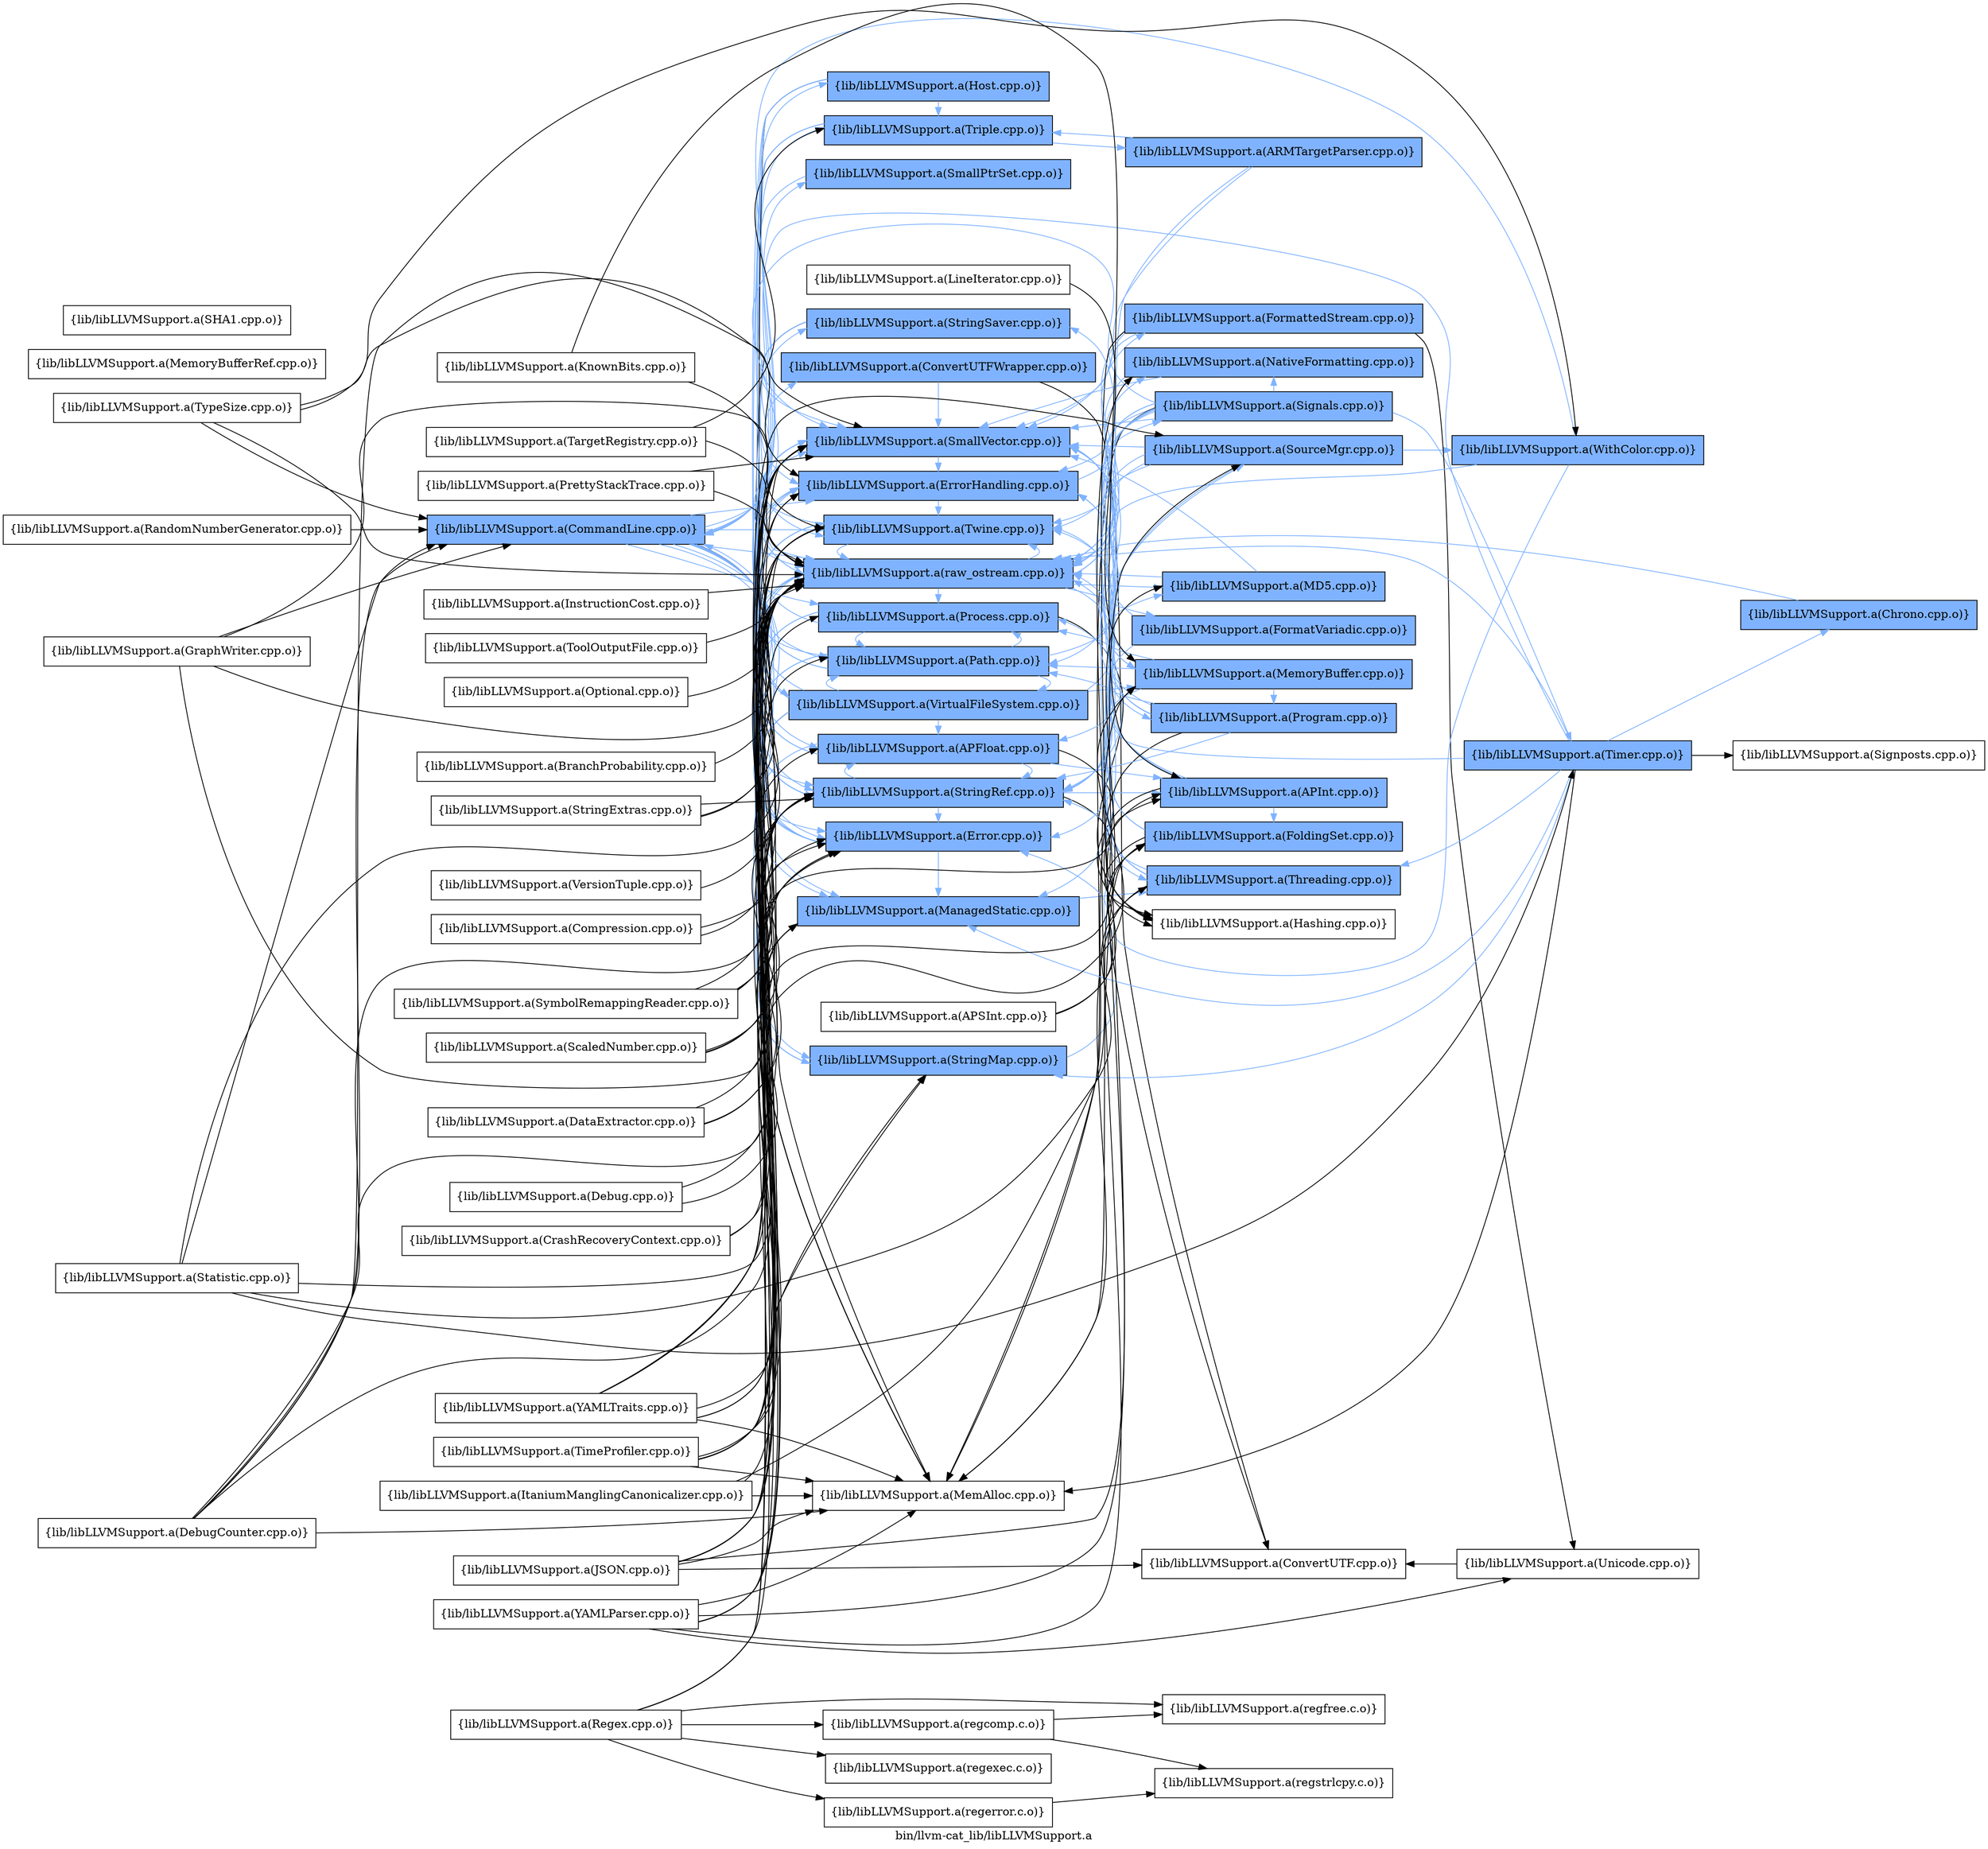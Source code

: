 digraph "bin/llvm-cat_lib/libLLVMSupport.a" {
	label="bin/llvm-cat_lib/libLLVMSupport.a";
	rankdir=LR;
	{ rank=same; Node0x555a50f33168;  }
	{ rank=same; Node0x555a50f35698; Node0x555a50f33618; Node0x555a50f31598; Node0x555a50f31868; Node0x555a50f33b18; Node0x555a50f34c98; Node0x555a50f34798; Node0x555a50f34f18; Node0x555a50f2c778; Node0x555a50f2d3f8; Node0x555a50f2d538; Node0x555a50f32218; Node0x555a50f310e8; Node0x555a50f34c48; Node0x555a50f30058; Node0x555a50f2d588; Node0x555a50f2e1b8; Node0x555a50f2e5c8;  }
	{ rank=same; Node0x555a50f34ba8; Node0x555a50f35dc8; Node0x555a50f32e98; Node0x555a50f30cd8; Node0x555a50f2d0d8; Node0x555a50f31048; Node0x555a50f31ae8; Node0x555a50f32c18; Node0x555a50f35648; Node0x555a50f30378; Node0x555a50f300f8; Node0x555a50f33028; Node0x555a50f31b38; Node0x555a50f2ccc8;  }
	{ rank=same; Node0x555a50f333e8; Node0x555a50f345b8; Node0x555a50f35328;  }
	{ rank=same; Node0x555a50f33168;  }
	{ rank=same; Node0x555a50f35698; Node0x555a50f33618; Node0x555a50f31598; Node0x555a50f31868; Node0x555a50f33b18; Node0x555a50f34c98; Node0x555a50f34798; Node0x555a50f34f18; Node0x555a50f2c778; Node0x555a50f2d3f8; Node0x555a50f2d538; Node0x555a50f32218; Node0x555a50f310e8; Node0x555a50f34c48; Node0x555a50f30058; Node0x555a50f2d588; Node0x555a50f2e1b8; Node0x555a50f2e5c8;  }
	{ rank=same; Node0x555a50f34ba8; Node0x555a50f35dc8; Node0x555a50f32e98; Node0x555a50f30cd8; Node0x555a50f2d0d8; Node0x555a50f31048; Node0x555a50f31ae8; Node0x555a50f32c18; Node0x555a50f35648; Node0x555a50f30378; Node0x555a50f300f8; Node0x555a50f33028; Node0x555a50f31b38; Node0x555a50f2ccc8;  }
	{ rank=same; Node0x555a50f333e8; Node0x555a50f345b8; Node0x555a50f35328;  }

	Node0x555a50f33168 [shape=record,shape=box,group=1,style=filled,fillcolor="0.600000 0.5 1",label="{lib/libLLVMSupport.a(CommandLine.cpp.o)}"];
	Node0x555a50f33168 -> Node0x555a50f35698[color="0.600000 0.5 1"];
	Node0x555a50f33168 -> Node0x555a50f33618[color="0.600000 0.5 1"];
	Node0x555a50f33168 -> Node0x555a50f31598[color="0.600000 0.5 1"];
	Node0x555a50f33168 -> Node0x555a50f31868[color="0.600000 0.5 1"];
	Node0x555a50f33168 -> Node0x555a50f33b18[color="0.600000 0.5 1"];
	Node0x555a50f33168 -> Node0x555a50f34c98;
	Node0x555a50f33168 -> Node0x555a50f34798[color="0.600000 0.5 1"];
	Node0x555a50f33168 -> Node0x555a50f34f18[color="0.600000 0.5 1"];
	Node0x555a50f33168 -> Node0x555a50f2c778[color="0.600000 0.5 1"];
	Node0x555a50f33168 -> Node0x555a50f2d3f8[color="0.600000 0.5 1"];
	Node0x555a50f33168 -> Node0x555a50f2d538[color="0.600000 0.5 1"];
	Node0x555a50f33168 -> Node0x555a50f32218[color="0.600000 0.5 1"];
	Node0x555a50f33168 -> Node0x555a50f310e8[color="0.600000 0.5 1"];
	Node0x555a50f33168 -> Node0x555a50f34c48[color="0.600000 0.5 1"];
	Node0x555a50f33168 -> Node0x555a50f30058[color="0.600000 0.5 1"];
	Node0x555a50f33168 -> Node0x555a50f2d588[color="0.600000 0.5 1"];
	Node0x555a50f33168 -> Node0x555a50f2e1b8[color="0.600000 0.5 1"];
	Node0x555a50f33168 -> Node0x555a50f2e5c8[color="0.600000 0.5 1"];
	Node0x555a50f31598 [shape=record,shape=box,group=1,style=filled,fillcolor="0.600000 0.5 1",label="{lib/libLLVMSupport.a(Error.cpp.o)}"];
	Node0x555a50f31598 -> Node0x555a50f31868[color="0.600000 0.5 1"];
	Node0x555a50f31598 -> Node0x555a50f33b18[color="0.600000 0.5 1"];
	Node0x555a50f31598 -> Node0x555a50f34f18[color="0.600000 0.5 1"];
	Node0x555a50f31598 -> Node0x555a50f310e8[color="0.600000 0.5 1"];
	Node0x555a50f31598 -> Node0x555a50f30058[color="0.600000 0.5 1"];
	Node0x555a50f33b18 [shape=record,shape=box,group=1,style=filled,fillcolor="0.600000 0.5 1",label="{lib/libLLVMSupport.a(ManagedStatic.cpp.o)}"];
	Node0x555a50f33b18 -> Node0x555a50f2d0d8[color="0.600000 0.5 1"];
	Node0x555a50f34c98 [shape=record,shape=box,group=0,label="{lib/libLLVMSupport.a(MemAlloc.cpp.o)}"];
	Node0x555a50f32c18 [shape=record,shape=box,group=1,style=filled,fillcolor="0.600000 0.5 1",label="{lib/libLLVMSupport.a(MemoryBuffer.cpp.o)}"];
	Node0x555a50f32c18 -> Node0x555a50f35698[color="0.600000 0.5 1"];
	Node0x555a50f32c18 -> Node0x555a50f31598[color="0.600000 0.5 1"];
	Node0x555a50f32c18 -> Node0x555a50f34f18[color="0.600000 0.5 1"];
	Node0x555a50f32c18 -> Node0x555a50f310e8[color="0.600000 0.5 1"];
	Node0x555a50f32c18 -> Node0x555a50f2e1b8[color="0.600000 0.5 1"];
	Node0x555a50f32c18 -> Node0x555a50f2e5c8[color="0.600000 0.5 1"];
	Node0x555a50f32c18 -> Node0x555a50f2ccc8[color="0.600000 0.5 1"];
	Node0x555a50f32948 [shape=record,shape=box,group=0,label="{lib/libLLVMSupport.a(MemoryBufferRef.cpp.o)}"];
	Node0x555a50f34f18 [shape=record,shape=box,group=1,style=filled,fillcolor="0.600000 0.5 1",label="{lib/libLLVMSupport.a(SmallVector.cpp.o)}"];
	Node0x555a50f34f18 -> Node0x555a50f31868[color="0.600000 0.5 1"];
	Node0x555a50f35648 [shape=record,shape=box,group=1,style=filled,fillcolor="0.600000 0.5 1",label="{lib/libLLVMSupport.a(SourceMgr.cpp.o)}"];
	Node0x555a50f35648 -> Node0x555a50f32c18[color="0.600000 0.5 1"];
	Node0x555a50f35648 -> Node0x555a50f34f18[color="0.600000 0.5 1"];
	Node0x555a50f35648 -> Node0x555a50f2d538[color="0.600000 0.5 1"];
	Node0x555a50f35648 -> Node0x555a50f310e8[color="0.600000 0.5 1"];
	Node0x555a50f35648 -> Node0x555a50f345b8[color="0.600000 0.5 1"];
	Node0x555a50f35648 -> Node0x555a50f30058[color="0.600000 0.5 1"];
	Node0x555a50f30058 [shape=record,shape=box,group=1,style=filled,fillcolor="0.600000 0.5 1",label="{lib/libLLVMSupport.a(raw_ostream.cpp.o)}"];
	Node0x555a50f30058 -> Node0x555a50f31598[color="0.600000 0.5 1"];
	Node0x555a50f30058 -> Node0x555a50f31868[color="0.600000 0.5 1"];
	Node0x555a50f30058 -> Node0x555a50f30378[color="0.600000 0.5 1"];
	Node0x555a50f30058 -> Node0x555a50f300f8[color="0.600000 0.5 1"];
	Node0x555a50f30058 -> Node0x555a50f33028[color="0.600000 0.5 1"];
	Node0x555a50f30058 -> Node0x555a50f31b38[color="0.600000 0.5 1"];
	Node0x555a50f30058 -> Node0x555a50f34f18[color="0.600000 0.5 1"];
	Node0x555a50f30058 -> Node0x555a50f310e8[color="0.600000 0.5 1"];
	Node0x555a50f30058 -> Node0x555a50f2e1b8[color="0.600000 0.5 1"];
	Node0x555a50f30058 -> Node0x555a50f2e5c8[color="0.600000 0.5 1"];
	Node0x555a50f30058 -> Node0x555a50f2ccc8[color="0.600000 0.5 1"];
	Node0x555a50f333e8 [shape=record,shape=box,group=1,style=filled,fillcolor="0.600000 0.5 1",label="{lib/libLLVMSupport.a(Timer.cpp.o)}"];
	Node0x555a50f333e8 -> Node0x555a50f33ac8[color="0.600000 0.5 1"];
	Node0x555a50f333e8 -> Node0x555a50f33168[color="0.600000 0.5 1"];
	Node0x555a50f333e8 -> Node0x555a50f33b18[color="0.600000 0.5 1"];
	Node0x555a50f333e8 -> Node0x555a50f34c98;
	Node0x555a50f333e8 -> Node0x555a50f2c778[color="0.600000 0.5 1"];
	Node0x555a50f333e8 -> Node0x555a50f33208;
	Node0x555a50f333e8 -> Node0x555a50f30058[color="0.600000 0.5 1"];
	Node0x555a50f333e8 -> Node0x555a50f2e5c8[color="0.600000 0.5 1"];
	Node0x555a50f333e8 -> Node0x555a50f2d0d8[color="0.600000 0.5 1"];
	Node0x555a50f35698 [shape=record,shape=box,group=1,style=filled,fillcolor="0.600000 0.5 1",label="{lib/libLLVMSupport.a(APFloat.cpp.o)}"];
	Node0x555a50f35698 -> Node0x555a50f34ba8[color="0.600000 0.5 1"];
	Node0x555a50f35698 -> Node0x555a50f31598[color="0.600000 0.5 1"];
	Node0x555a50f35698 -> Node0x555a50f35dc8;
	Node0x555a50f35698 -> Node0x555a50f34f18[color="0.600000 0.5 1"];
	Node0x555a50f35698 -> Node0x555a50f2d538[color="0.600000 0.5 1"];
	Node0x555a50f35698 -> Node0x555a50f30058[color="0.600000 0.5 1"];
	Node0x555a50f34ba8 [shape=record,shape=box,group=1,style=filled,fillcolor="0.600000 0.5 1",label="{lib/libLLVMSupport.a(APInt.cpp.o)}"];
	Node0x555a50f34ba8 -> Node0x555a50f31048[color="0.600000 0.5 1"];
	Node0x555a50f34ba8 -> Node0x555a50f35dc8;
	Node0x555a50f34ba8 -> Node0x555a50f34f18[color="0.600000 0.5 1"];
	Node0x555a50f34ba8 -> Node0x555a50f30058[color="0.600000 0.5 1"];
	Node0x555a50f33028 [shape=record,shape=box,group=1,style=filled,fillcolor="0.600000 0.5 1",label="{lib/libLLVMSupport.a(MD5.cpp.o)}"];
	Node0x555a50f33028 -> Node0x555a50f34f18[color="0.600000 0.5 1"];
	Node0x555a50f33028 -> Node0x555a50f30058[color="0.600000 0.5 1"];
	Node0x555a50f2c778 [shape=record,shape=box,group=1,style=filled,fillcolor="0.600000 0.5 1",label="{lib/libLLVMSupport.a(StringMap.cpp.o)}"];
	Node0x555a50f2c778 -> Node0x555a50f31868[color="0.600000 0.5 1"];
	Node0x555a50f2c778 -> Node0x555a50f31048[color="0.600000 0.5 1"];
	Node0x555a50f2d3f8 [shape=record,shape=box,group=1,style=filled,fillcolor="0.600000 0.5 1",label="{lib/libLLVMSupport.a(StringSaver.cpp.o)}"];
	Node0x555a50f2d3f8 -> Node0x555a50f34c98;
	Node0x555a50f2d3f8 -> Node0x555a50f34f18[color="0.600000 0.5 1"];
	Node0x555a50f2d3f8 -> Node0x555a50f2d538[color="0.600000 0.5 1"];
	Node0x555a50f32218 [shape=record,shape=box,group=1,style=filled,fillcolor="0.600000 0.5 1",label="{lib/libLLVMSupport.a(Triple.cpp.o)}"];
	Node0x555a50f32218 -> Node0x555a50f34f18[color="0.600000 0.5 1"];
	Node0x555a50f32218 -> Node0x555a50f2d538[color="0.600000 0.5 1"];
	Node0x555a50f32218 -> Node0x555a50f31ae8[color="0.600000 0.5 1"];
	Node0x555a50f32218 -> Node0x555a50f310e8[color="0.600000 0.5 1"];
	Node0x555a50f310e8 [shape=record,shape=box,group=1,style=filled,fillcolor="0.600000 0.5 1",label="{lib/libLLVMSupport.a(Twine.cpp.o)}"];
	Node0x555a50f310e8 -> Node0x555a50f34f18[color="0.600000 0.5 1"];
	Node0x555a50f310e8 -> Node0x555a50f30058[color="0.600000 0.5 1"];
	Node0x555a50f35b48 [shape=record,shape=box,group=0,label="{lib/libLLVMSupport.a(TypeSize.cpp.o)}"];
	Node0x555a50f35b48 -> Node0x555a50f33168;
	Node0x555a50f35b48 -> Node0x555a50f31868;
	Node0x555a50f35b48 -> Node0x555a50f345b8;
	Node0x555a50f35b48 -> Node0x555a50f30058;
	Node0x555a50f31868 [shape=record,shape=box,group=1,style=filled,fillcolor="0.600000 0.5 1",label="{lib/libLLVMSupport.a(ErrorHandling.cpp.o)}"];
	Node0x555a50f31868 -> Node0x555a50f310e8[color="0.600000 0.5 1"];
	Node0x555a50f31868 -> Node0x555a50f30058[color="0.600000 0.5 1"];
	Node0x555a50f31868 -> Node0x555a50f30cd8[color="0.600000 0.5 1"];
	Node0x555a50f34018 [shape=record,shape=box,group=0,label="{lib/libLLVMSupport.a(SHA1.cpp.o)}"];
	Node0x555a50f2d538 [shape=record,shape=box,group=1,style=filled,fillcolor="0.600000 0.5 1",label="{lib/libLLVMSupport.a(StringRef.cpp.o)}"];
	Node0x555a50f2d538 -> Node0x555a50f35698[color="0.600000 0.5 1"];
	Node0x555a50f2d538 -> Node0x555a50f34ba8[color="0.600000 0.5 1"];
	Node0x555a50f2d538 -> Node0x555a50f31598[color="0.600000 0.5 1"];
	Node0x555a50f2d538 -> Node0x555a50f35dc8;
	Node0x555a50f2d538 -> Node0x555a50f34f18[color="0.600000 0.5 1"];
	Node0x555a50f30378 [shape=record,shape=box,group=1,style=filled,fillcolor="0.600000 0.5 1",label="{lib/libLLVMSupport.a(FormattedStream.cpp.o)}"];
	Node0x555a50f30378 -> Node0x555a50f32e98;
	Node0x555a50f30378 -> Node0x555a50f34f18[color="0.600000 0.5 1"];
	Node0x555a50f30378 -> Node0x555a50f35328;
	Node0x555a50f30378 -> Node0x555a50f30058[color="0.600000 0.5 1"];
	Node0x555a50f2c548 [shape=record,shape=box,group=0,label="{lib/libLLVMSupport.a(StringExtras.cpp.o)}"];
	Node0x555a50f2c548 -> Node0x555a50f34f18;
	Node0x555a50f2c548 -> Node0x555a50f2d538;
	Node0x555a50f2c548 -> Node0x555a50f30058;
	Node0x555a50f31048 [shape=record,shape=box,group=1,style=filled,fillcolor="0.600000 0.5 1",label="{lib/libLLVMSupport.a(FoldingSet.cpp.o)}"];
	Node0x555a50f31048 -> Node0x555a50f31868[color="0.600000 0.5 1"];
	Node0x555a50f31048 -> Node0x555a50f35dc8;
	Node0x555a50f31048 -> Node0x555a50f34c98;
	Node0x555a50f31048 -> Node0x555a50f34f18[color="0.600000 0.5 1"];
	Node0x555a50f303c8 [shape=record,shape=box,group=0,label="{lib/libLLVMSupport.a(Regex.cpp.o)}"];
	Node0x555a50f303c8 -> Node0x555a50f34f18;
	Node0x555a50f303c8 -> Node0x555a50f2d538;
	Node0x555a50f303c8 -> Node0x555a50f310e8;
	Node0x555a50f303c8 -> Node0x555a50f30288;
	Node0x555a50f303c8 -> Node0x555a50f30e68;
	Node0x555a50f303c8 -> Node0x555a50f2e988;
	Node0x555a50f303c8 -> Node0x555a50f2ef78;
	Node0x555a50f34798 [shape=record,shape=box,group=1,style=filled,fillcolor="0.600000 0.5 1",label="{lib/libLLVMSupport.a(SmallPtrSet.cpp.o)}"];
	Node0x555a50f34798 -> Node0x555a50f31868[color="0.600000 0.5 1"];
	Node0x555a50f35dc8 [shape=record,shape=box,group=0,label="{lib/libLLVMSupport.a(Hashing.cpp.o)}"];
	Node0x555a50f2e1b8 [shape=record,shape=box,group=1,style=filled,fillcolor="0.600000 0.5 1",label="{lib/libLLVMSupport.a(Path.cpp.o)}"];
	Node0x555a50f2e1b8 -> Node0x555a50f31598[color="0.600000 0.5 1"];
	Node0x555a50f2e1b8 -> Node0x555a50f33028[color="0.600000 0.5 1"];
	Node0x555a50f2e1b8 -> Node0x555a50f34f18[color="0.600000 0.5 1"];
	Node0x555a50f2e1b8 -> Node0x555a50f2d538[color="0.600000 0.5 1"];
	Node0x555a50f2e1b8 -> Node0x555a50f310e8[color="0.600000 0.5 1"];
	Node0x555a50f2e1b8 -> Node0x555a50f34c48[color="0.600000 0.5 1"];
	Node0x555a50f2e1b8 -> Node0x555a50f2e5c8[color="0.600000 0.5 1"];
	Node0x555a50f31b38 [shape=record,shape=box,group=1,style=filled,fillcolor="0.600000 0.5 1",label="{lib/libLLVMSupport.a(NativeFormatting.cpp.o)}"];
	Node0x555a50f31b38 -> Node0x555a50f34f18[color="0.600000 0.5 1"];
	Node0x555a50f31b38 -> Node0x555a50f30058[color="0.600000 0.5 1"];
	Node0x555a50f2d0d8 [shape=record,shape=box,group=1,style=filled,fillcolor="0.600000 0.5 1",label="{lib/libLLVMSupport.a(Threading.cpp.o)}"];
	Node0x555a50f2d0d8 -> Node0x555a50f31868[color="0.600000 0.5 1"];
	Node0x555a50f2d0d8 -> Node0x555a50f34c98;
	Node0x555a50f2d0d8 -> Node0x555a50f34f18[color="0.600000 0.5 1"];
	Node0x555a50f2d0d8 -> Node0x555a50f2d538[color="0.600000 0.5 1"];
	Node0x555a50f2d0d8 -> Node0x555a50f310e8[color="0.600000 0.5 1"];
	Node0x555a50f33ac8 [shape=record,shape=box,group=1,style=filled,fillcolor="0.600000 0.5 1",label="{lib/libLLVMSupport.a(Chrono.cpp.o)}"];
	Node0x555a50f33ac8 -> Node0x555a50f30058[color="0.600000 0.5 1"];
	Node0x555a50f33618 [shape=record,shape=box,group=1,style=filled,fillcolor="0.600000 0.5 1",label="{lib/libLLVMSupport.a(ConvertUTFWrapper.cpp.o)}"];
	Node0x555a50f33618 -> Node0x555a50f32e98;
	Node0x555a50f33618 -> Node0x555a50f34f18[color="0.600000 0.5 1"];
	Node0x555a50f34c48 [shape=record,shape=box,group=1,style=filled,fillcolor="0.600000 0.5 1",label="{lib/libLLVMSupport.a(VirtualFileSystem.cpp.o)}"];
	Node0x555a50f34c48 -> Node0x555a50f35698[color="0.600000 0.5 1"];
	Node0x555a50f34c48 -> Node0x555a50f33168[color="0.600000 0.5 1"];
	Node0x555a50f34c48 -> Node0x555a50f31598[color="0.600000 0.5 1"];
	Node0x555a50f34c48 -> Node0x555a50f34c98;
	Node0x555a50f34c48 -> Node0x555a50f32c18[color="0.600000 0.5 1"];
	Node0x555a50f34c48 -> Node0x555a50f34f18[color="0.600000 0.5 1"];
	Node0x555a50f34c48 -> Node0x555a50f35648[color="0.600000 0.5 1"];
	Node0x555a50f34c48 -> Node0x555a50f2c778[color="0.600000 0.5 1"];
	Node0x555a50f34c48 -> Node0x555a50f2d538[color="0.600000 0.5 1"];
	Node0x555a50f34c48 -> Node0x555a50f310e8[color="0.600000 0.5 1"];
	Node0x555a50f34c48 -> Node0x555a50f30058[color="0.600000 0.5 1"];
	Node0x555a50f34c48 -> Node0x555a50f2e1b8[color="0.600000 0.5 1"];
	Node0x555a50f2d588 [shape=record,shape=box,group=1,style=filled,fillcolor="0.600000 0.5 1",label="{lib/libLLVMSupport.a(Host.cpp.o)}"];
	Node0x555a50f2d588 -> Node0x555a50f34c98;
	Node0x555a50f2d588 -> Node0x555a50f2c778[color="0.600000 0.5 1"];
	Node0x555a50f2d588 -> Node0x555a50f2d538[color="0.600000 0.5 1"];
	Node0x555a50f2d588 -> Node0x555a50f32218[color="0.600000 0.5 1"];
	Node0x555a50f2d588 -> Node0x555a50f30058[color="0.600000 0.5 1"];
	Node0x555a50f2e5c8 [shape=record,shape=box,group=1,style=filled,fillcolor="0.600000 0.5 1",label="{lib/libLLVMSupport.a(Process.cpp.o)}"];
	Node0x555a50f2e5c8 -> Node0x555a50f31598[color="0.600000 0.5 1"];
	Node0x555a50f2e5c8 -> Node0x555a50f35dc8;
	Node0x555a50f2e5c8 -> Node0x555a50f33b18[color="0.600000 0.5 1"];
	Node0x555a50f2e5c8 -> Node0x555a50f34f18[color="0.600000 0.5 1"];
	Node0x555a50f2e5c8 -> Node0x555a50f2e1b8[color="0.600000 0.5 1"];
	Node0x555a50f32e98 [shape=record,shape=box,group=0,label="{lib/libLLVMSupport.a(ConvertUTF.cpp.o)}"];
	Node0x555a50f31e08 [shape=record,shape=box,group=0,label="{lib/libLLVMSupport.a(Debug.cpp.o)}"];
	Node0x555a50f31e08 -> Node0x555a50f33b18;
	Node0x555a50f31e08 -> Node0x555a50f30058;
	Node0x555a50f30cd8 [shape=record,shape=box,group=1,style=filled,fillcolor="0.600000 0.5 1",label="{lib/libLLVMSupport.a(Signals.cpp.o)}"];
	Node0x555a50f30cd8 -> Node0x555a50f33168[color="0.600000 0.5 1"];
	Node0x555a50f30cd8 -> Node0x555a50f31868[color="0.600000 0.5 1"];
	Node0x555a50f30cd8 -> Node0x555a50f33b18[color="0.600000 0.5 1"];
	Node0x555a50f30cd8 -> Node0x555a50f34c98;
	Node0x555a50f30cd8 -> Node0x555a50f32c18[color="0.600000 0.5 1"];
	Node0x555a50f30cd8 -> Node0x555a50f31b38[color="0.600000 0.5 1"];
	Node0x555a50f30cd8 -> Node0x555a50f34f18[color="0.600000 0.5 1"];
	Node0x555a50f30cd8 -> Node0x555a50f2d538[color="0.600000 0.5 1"];
	Node0x555a50f30cd8 -> Node0x555a50f333e8[color="0.600000 0.5 1"];
	Node0x555a50f30cd8 -> Node0x555a50f310e8[color="0.600000 0.5 1"];
	Node0x555a50f30cd8 -> Node0x555a50f30058[color="0.600000 0.5 1"];
	Node0x555a50f30cd8 -> Node0x555a50f2e1b8[color="0.600000 0.5 1"];
	Node0x555a50f30cd8 -> Node0x555a50f2d0d8[color="0.600000 0.5 1"];
	Node0x555a50f35328 [shape=record,shape=box,group=0,label="{lib/libLLVMSupport.a(Unicode.cpp.o)}"];
	Node0x555a50f35328 -> Node0x555a50f32e98;
	Node0x555a50f300f8 [shape=record,shape=box,group=1,style=filled,fillcolor="0.600000 0.5 1",label="{lib/libLLVMSupport.a(FormatVariadic.cpp.o)}"];
	Node0x555a50f300f8 -> Node0x555a50f34f18[color="0.600000 0.5 1"];
	Node0x555a50f300f8 -> Node0x555a50f2d538[color="0.600000 0.5 1"];
	Node0x555a50f35be8 [shape=record,shape=box,group=0,label="{lib/libLLVMSupport.a(InstructionCost.cpp.o)}"];
	Node0x555a50f35be8 -> Node0x555a50f30058;
	Node0x555a50f2ccc8 [shape=record,shape=box,group=1,style=filled,fillcolor="0.600000 0.5 1",label="{lib/libLLVMSupport.a(Program.cpp.o)}"];
	Node0x555a50f2ccc8 -> Node0x555a50f34c98;
	Node0x555a50f2ccc8 -> Node0x555a50f34f18[color="0.600000 0.5 1"];
	Node0x555a50f2ccc8 -> Node0x555a50f2d3f8[color="0.600000 0.5 1"];
	Node0x555a50f2ccc8 -> Node0x555a50f2d538[color="0.600000 0.5 1"];
	Node0x555a50f2ccc8 -> Node0x555a50f30058[color="0.600000 0.5 1"];
	Node0x555a50f2ccc8 -> Node0x555a50f2e1b8[color="0.600000 0.5 1"];
	Node0x555a50f313b8 [shape=record,shape=box,group=0,label="{lib/libLLVMSupport.a(PrettyStackTrace.cpp.o)}"];
	Node0x555a50f313b8 -> Node0x555a50f34f18;
	Node0x555a50f313b8 -> Node0x555a50f30058;
	Node0x555a50f31b88 [shape=record,shape=box,group=0,label="{lib/libLLVMSupport.a(RandomNumberGenerator.cpp.o)}"];
	Node0x555a50f31b88 -> Node0x555a50f33168;
	Node0x555a50f30288 [shape=record,shape=box,group=0,label="{lib/libLLVMSupport.a(regcomp.c.o)}"];
	Node0x555a50f30288 -> Node0x555a50f2ef78;
	Node0x555a50f30288 -> Node0x555a50f2fbf8;
	Node0x555a50f30e68 [shape=record,shape=box,group=0,label="{lib/libLLVMSupport.a(regerror.c.o)}"];
	Node0x555a50f30e68 -> Node0x555a50f2fbf8;
	Node0x555a50f2e988 [shape=record,shape=box,group=0,label="{lib/libLLVMSupport.a(regexec.c.o)}"];
	Node0x555a50f2ef78 [shape=record,shape=box,group=0,label="{lib/libLLVMSupport.a(regfree.c.o)}"];
	Node0x555a50f345b8 [shape=record,shape=box,group=1,style=filled,fillcolor="0.600000 0.5 1",label="{lib/libLLVMSupport.a(WithColor.cpp.o)}"];
	Node0x555a50f345b8 -> Node0x555a50f33168[color="0.600000 0.5 1"];
	Node0x555a50f345b8 -> Node0x555a50f31598[color="0.600000 0.5 1"];
	Node0x555a50f345b8 -> Node0x555a50f30058[color="0.600000 0.5 1"];
	Node0x555a50f35968 [shape=record,shape=box,group=0,label="{lib/libLLVMSupport.a(Statistic.cpp.o)}"];
	Node0x555a50f35968 -> Node0x555a50f33168;
	Node0x555a50f35968 -> Node0x555a50f33b18;
	Node0x555a50f35968 -> Node0x555a50f333e8;
	Node0x555a50f35968 -> Node0x555a50f30058;
	Node0x555a50f35968 -> Node0x555a50f2d0d8;
	Node0x555a50f2e208 [shape=record,shape=box,group=0,label="{lib/libLLVMSupport.a(TimeProfiler.cpp.o)}"];
	Node0x555a50f2e208 -> Node0x555a50f31598;
	Node0x555a50f2e208 -> Node0x555a50f34c98;
	Node0x555a50f2e208 -> Node0x555a50f34f18;
	Node0x555a50f2e208 -> Node0x555a50f2c778;
	Node0x555a50f2e208 -> Node0x555a50f310e8;
	Node0x555a50f2e208 -> Node0x555a50f30058;
	Node0x555a50f2e208 -> Node0x555a50f2e1b8;
	Node0x555a50f2e4d8 [shape=record,shape=box,group=0,label="{lib/libLLVMSupport.a(JSON.cpp.o)}"];
	Node0x555a50f2e4d8 -> Node0x555a50f32e98;
	Node0x555a50f2e4d8 -> Node0x555a50f31598;
	Node0x555a50f2e4d8 -> Node0x555a50f34c98;
	Node0x555a50f2e4d8 -> Node0x555a50f31b38;
	Node0x555a50f2e4d8 -> Node0x555a50f34f18;
	Node0x555a50f2e4d8 -> Node0x555a50f2d538;
	Node0x555a50f2e4d8 -> Node0x555a50f310e8;
	Node0x555a50f2e4d8 -> Node0x555a50f30058;
	Node0x555a50f33208 [shape=record,shape=box,group=0,label="{lib/libLLVMSupport.a(Signposts.cpp.o)}"];
	Node0x555a50f32998 [shape=record,shape=box,group=0,label="{lib/libLLVMSupport.a(ToolOutputFile.cpp.o)}"];
	Node0x555a50f32998 -> Node0x555a50f30058;
	Node0x555a50f31ae8 [shape=record,shape=box,group=1,style=filled,fillcolor="0.600000 0.5 1",label="{lib/libLLVMSupport.a(ARMTargetParser.cpp.o)}"];
	Node0x555a50f31ae8 -> Node0x555a50f34f18[color="0.600000 0.5 1"];
	Node0x555a50f31ae8 -> Node0x555a50f2d538[color="0.600000 0.5 1"];
	Node0x555a50f31ae8 -> Node0x555a50f32218[color="0.600000 0.5 1"];
	Node0x555a50f33e88 [shape=record,shape=box,group=0,label="{lib/libLLVMSupport.a(YAMLParser.cpp.o)}"];
	Node0x555a50f33e88 -> Node0x555a50f31868;
	Node0x555a50f33e88 -> Node0x555a50f34c98;
	Node0x555a50f33e88 -> Node0x555a50f32c18;
	Node0x555a50f33e88 -> Node0x555a50f34f18;
	Node0x555a50f33e88 -> Node0x555a50f35648;
	Node0x555a50f33e88 -> Node0x555a50f2d538;
	Node0x555a50f33e88 -> Node0x555a50f35328;
	Node0x555a50f33e88 -> Node0x555a50f30058;
	Node0x555a50f2fbf8 [shape=record,shape=box,group=0,label="{lib/libLLVMSupport.a(regstrlcpy.c.o)}"];
	Node0x555a50f2c9a8 [shape=record,shape=box,group=0,label="{lib/libLLVMSupport.a(CrashRecoveryContext.cpp.o)}"];
	Node0x555a50f2c9a8 -> Node0x555a50f33b18;
	Node0x555a50f2c9a8 -> Node0x555a50f2e5c8;
	Node0x555a50f30558 [shape=record,shape=box,group=0,label="{lib/libLLVMSupport.a(TargetRegistry.cpp.o)}"];
	Node0x555a50f30558 -> Node0x555a50f32218;
	Node0x555a50f30558 -> Node0x555a50f30058;
	Node0x555a50f2db78 [shape=record,shape=box,group=0,label="{lib/libLLVMSupport.a(APSInt.cpp.o)}"];
	Node0x555a50f2db78 -> Node0x555a50f34ba8;
	Node0x555a50f2db78 -> Node0x555a50f31048;
	Node0x555a50f2fba8 [shape=record,shape=box,group=0,label="{lib/libLLVMSupport.a(KnownBits.cpp.o)}"];
	Node0x555a50f2fba8 -> Node0x555a50f34ba8;
	Node0x555a50f2fba8 -> Node0x555a50f30058;
	Node0x555a50f335c8 [shape=record,shape=box,group=0,label="{lib/libLLVMSupport.a(Optional.cpp.o)}"];
	Node0x555a50f335c8 -> Node0x555a50f30058;
	Node0x555a50f35378 [shape=record,shape=box,group=0,label="{lib/libLLVMSupport.a(GraphWriter.cpp.o)}"];
	Node0x555a50f35378 -> Node0x555a50f33168;
	Node0x555a50f35378 -> Node0x555a50f2d538;
	Node0x555a50f35378 -> Node0x555a50f310e8;
	Node0x555a50f35378 -> Node0x555a50f30058;
	Node0x555a50f30238 [shape=record,shape=box,group=0,label="{lib/libLLVMSupport.a(BranchProbability.cpp.o)}"];
	Node0x555a50f30238 -> Node0x555a50f30058;
	Node0x555a50f32178 [shape=record,shape=box,group=0,label="{lib/libLLVMSupport.a(ScaledNumber.cpp.o)}"];
	Node0x555a50f32178 -> Node0x555a50f35698;
	Node0x555a50f32178 -> Node0x555a50f34ba8;
	Node0x555a50f32178 -> Node0x555a50f30058;
	Node0x555a50f2de98 [shape=record,shape=box,group=0,label="{lib/libLLVMSupport.a(DebugCounter.cpp.o)}"];
	Node0x555a50f2de98 -> Node0x555a50f33168;
	Node0x555a50f2de98 -> Node0x555a50f33b18;
	Node0x555a50f2de98 -> Node0x555a50f34c98;
	Node0x555a50f2de98 -> Node0x555a50f34f18;
	Node0x555a50f2de98 -> Node0x555a50f2d538;
	Node0x555a50f2de98 -> Node0x555a50f30058;
	Node0x555a50f31548 [shape=record,shape=box,group=0,label="{lib/libLLVMSupport.a(Compression.cpp.o)}"];
	Node0x555a50f31548 -> Node0x555a50f31598;
	Node0x555a50f31548 -> Node0x555a50f34f18;
	Node0x555a50f32e48 [shape=record,shape=box,group=0,label="{lib/libLLVMSupport.a(ItaniumManglingCanonicalizer.cpp.o)}"];
	Node0x555a50f32e48 -> Node0x555a50f31048;
	Node0x555a50f32e48 -> Node0x555a50f34c98;
	Node0x555a50f32e48 -> Node0x555a50f34f18;
	Node0x555a50f2fab8 [shape=record,shape=box,group=0,label="{lib/libLLVMSupport.a(LineIterator.cpp.o)}"];
	Node0x555a50f2fab8 -> Node0x555a50f32c18;
	Node0x555a50f2f7e8 [shape=record,shape=box,group=0,label="{lib/libLLVMSupport.a(SymbolRemappingReader.cpp.o)}"];
	Node0x555a50f2f7e8 -> Node0x555a50f31598;
	Node0x555a50f2f7e8 -> Node0x555a50f2d538;
	Node0x555a50f2f7e8 -> Node0x555a50f310e8;
	Node0x555a50f2f7e8 -> Node0x555a50f30058;
	Node0x555a50f2e758 [shape=record,shape=box,group=0,label="{lib/libLLVMSupport.a(DataExtractor.cpp.o)}"];
	Node0x555a50f2e758 -> Node0x555a50f31598;
	Node0x555a50f2e758 -> Node0x555a50f2d538;
	Node0x555a50f2e758 -> Node0x555a50f30058;
	Node0x555a50f34d38 [shape=record,shape=box,group=0,label="{lib/libLLVMSupport.a(YAMLTraits.cpp.o)}"];
	Node0x555a50f34d38 -> Node0x555a50f31868;
	Node0x555a50f34d38 -> Node0x555a50f34c98;
	Node0x555a50f34d38 -> Node0x555a50f32c18;
	Node0x555a50f34d38 -> Node0x555a50f33028;
	Node0x555a50f34d38 -> Node0x555a50f34f18;
	Node0x555a50f34d38 -> Node0x555a50f35648;
	Node0x555a50f34d38 -> Node0x555a50f2c778;
	Node0x555a50f34d38 -> Node0x555a50f2d538;
	Node0x555a50f34d38 -> Node0x555a50f310e8;
	Node0x555a50f34d38 -> Node0x555a50f30058;
	Node0x555a50f33bb8 [shape=record,shape=box,group=0,label="{lib/libLLVMSupport.a(VersionTuple.cpp.o)}"];
	Node0x555a50f33bb8 -> Node0x555a50f30058;
}
